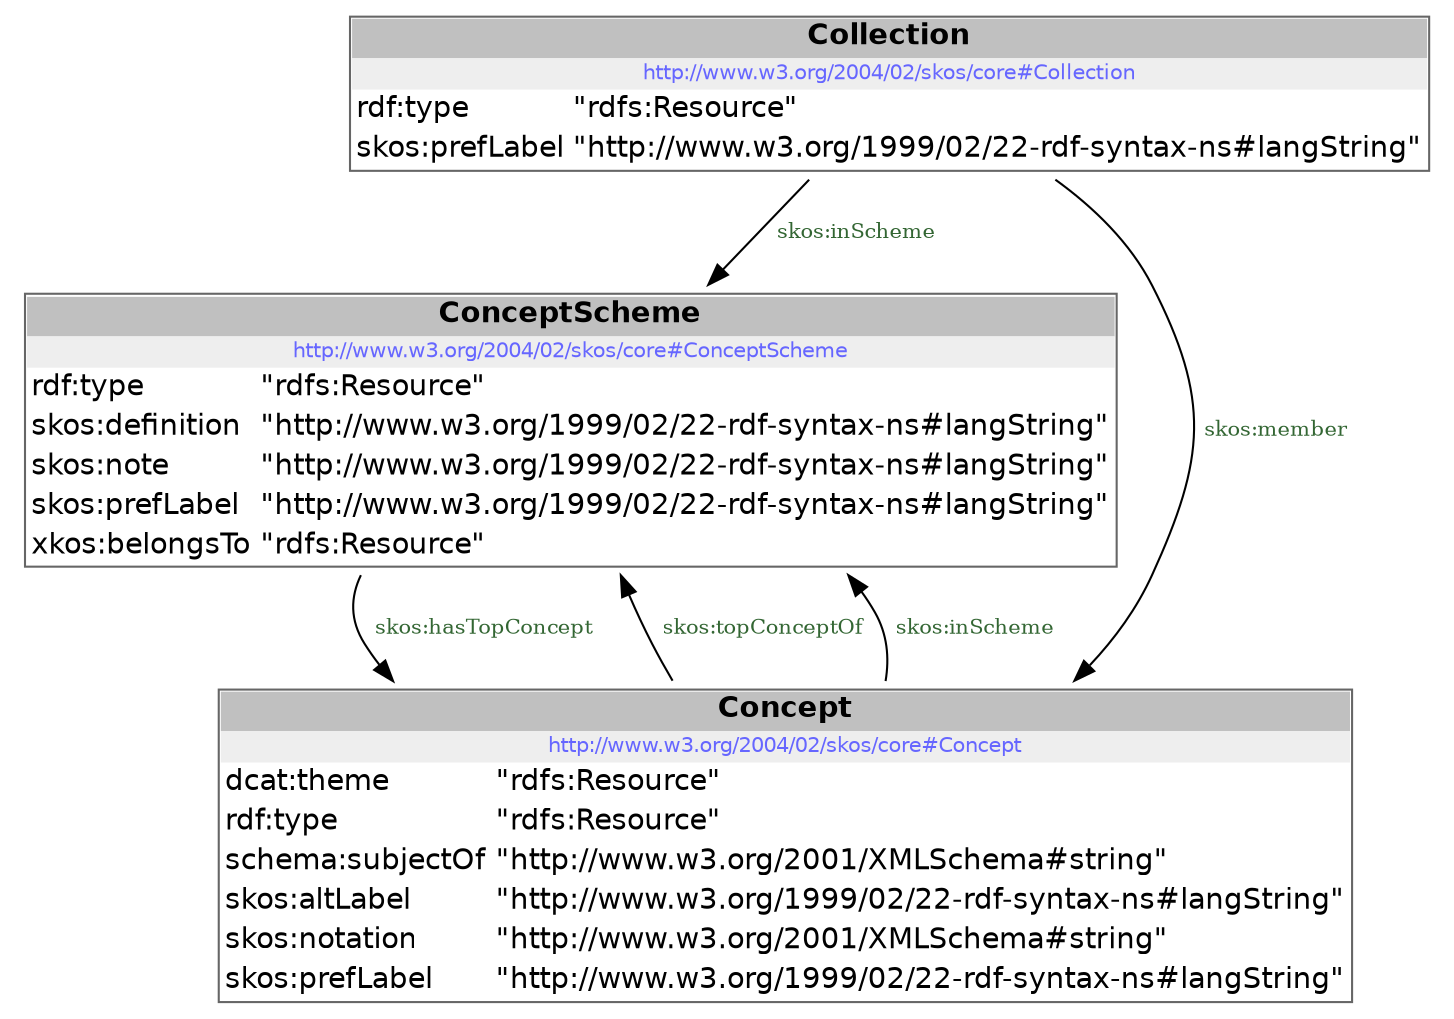 digraph { 
 node [ fontname="DejaVu Sans" ] ; 
	node0 -> node1 [ color=BLACK, label=< <font point-size='10' color='#336633'>skos:hasTopConcept</font> > ] ;
	node1 -> node0 [ color=BLACK, label=< <font point-size='10' color='#336633'>skos:topConceptOf</font> > ] ;
	node2 -> node1 [ color=BLACK, label=< <font point-size='10' color='#336633'>skos:member</font> > ] ;
	node1 -> node0 [ color=BLACK, label=< <font point-size='10' color='#336633'>skos:inScheme</font> > ] ;
	node2 -> node0 [ color=BLACK, label=< <font point-size='10' color='#336633'>skos:inScheme</font> > ] ;
# http://www.w3.org/2004/02/skos/core#ConceptScheme node0
node0 [ shape=none, color=black label=< <table color='#666666' cellborder='0' cellspacing='0' border='1'><tr><td colspan='2' bgcolor='grey'><B>ConceptScheme</B></td></tr><tr><td href='http://www.w3.org/2004/02/skos/core#ConceptScheme' bgcolor='#eeeeee' colspan='2'><font point-size='10' color='#6666ff'>http://www.w3.org/2004/02/skos/core#ConceptScheme</font></td></tr><tr><td align='left'>rdf:type</td><td align='left'>&quot;rdfs:Resource&quot;</td></tr><tr><td align='left'>skos:definition</td><td align='left'>&quot;http://www.w3.org/1999/02/22-rdf-syntax-ns#langString&quot;</td></tr><tr><td align='left'>skos:note</td><td align='left'>&quot;http://www.w3.org/1999/02/22-rdf-syntax-ns#langString&quot;</td></tr><tr><td align='left'>skos:prefLabel</td><td align='left'>&quot;http://www.w3.org/1999/02/22-rdf-syntax-ns#langString&quot;</td></tr><tr><td align='left'>xkos:belongsTo</td><td align='left'>&quot;rdfs:Resource&quot;</td></tr></table> > ] 
# http://www.w3.org/2004/02/skos/core#Concept node1
node1 [ shape=none, color=black label=< <table color='#666666' cellborder='0' cellspacing='0' border='1'><tr><td colspan='2' bgcolor='grey'><B>Concept</B></td></tr><tr><td href='http://www.w3.org/2004/02/skos/core#Concept' bgcolor='#eeeeee' colspan='2'><font point-size='10' color='#6666ff'>http://www.w3.org/2004/02/skos/core#Concept</font></td></tr><tr><td align='left'>dcat:theme</td><td align='left'>&quot;rdfs:Resource&quot;</td></tr><tr><td align='left'>rdf:type</td><td align='left'>&quot;rdfs:Resource&quot;</td></tr><tr><td align='left'>schema:subjectOf</td><td align='left'>&quot;http://www.w3.org/2001/XMLSchema#string&quot;</td></tr><tr><td align='left'>skos:altLabel</td><td align='left'>&quot;http://www.w3.org/1999/02/22-rdf-syntax-ns#langString&quot;</td></tr><tr><td align='left'>skos:notation</td><td align='left'>&quot;http://www.w3.org/2001/XMLSchema#string&quot;</td></tr><tr><td align='left'>skos:prefLabel</td><td align='left'>&quot;http://www.w3.org/1999/02/22-rdf-syntax-ns#langString&quot;</td></tr></table> > ] 
# http://www.w3.org/2004/02/skos/core#Collection node2
node2 [ shape=none, color=black label=< <table color='#666666' cellborder='0' cellspacing='0' border='1'><tr><td colspan='2' bgcolor='grey'><B>Collection</B></td></tr><tr><td href='http://www.w3.org/2004/02/skos/core#Collection' bgcolor='#eeeeee' colspan='2'><font point-size='10' color='#6666ff'>http://www.w3.org/2004/02/skos/core#Collection</font></td></tr><tr><td align='left'>rdf:type</td><td align='left'>&quot;rdfs:Resource&quot;</td></tr><tr><td align='left'>skos:prefLabel</td><td align='left'>&quot;http://www.w3.org/1999/02/22-rdf-syntax-ns#langString&quot;</td></tr></table> > ] 
}

